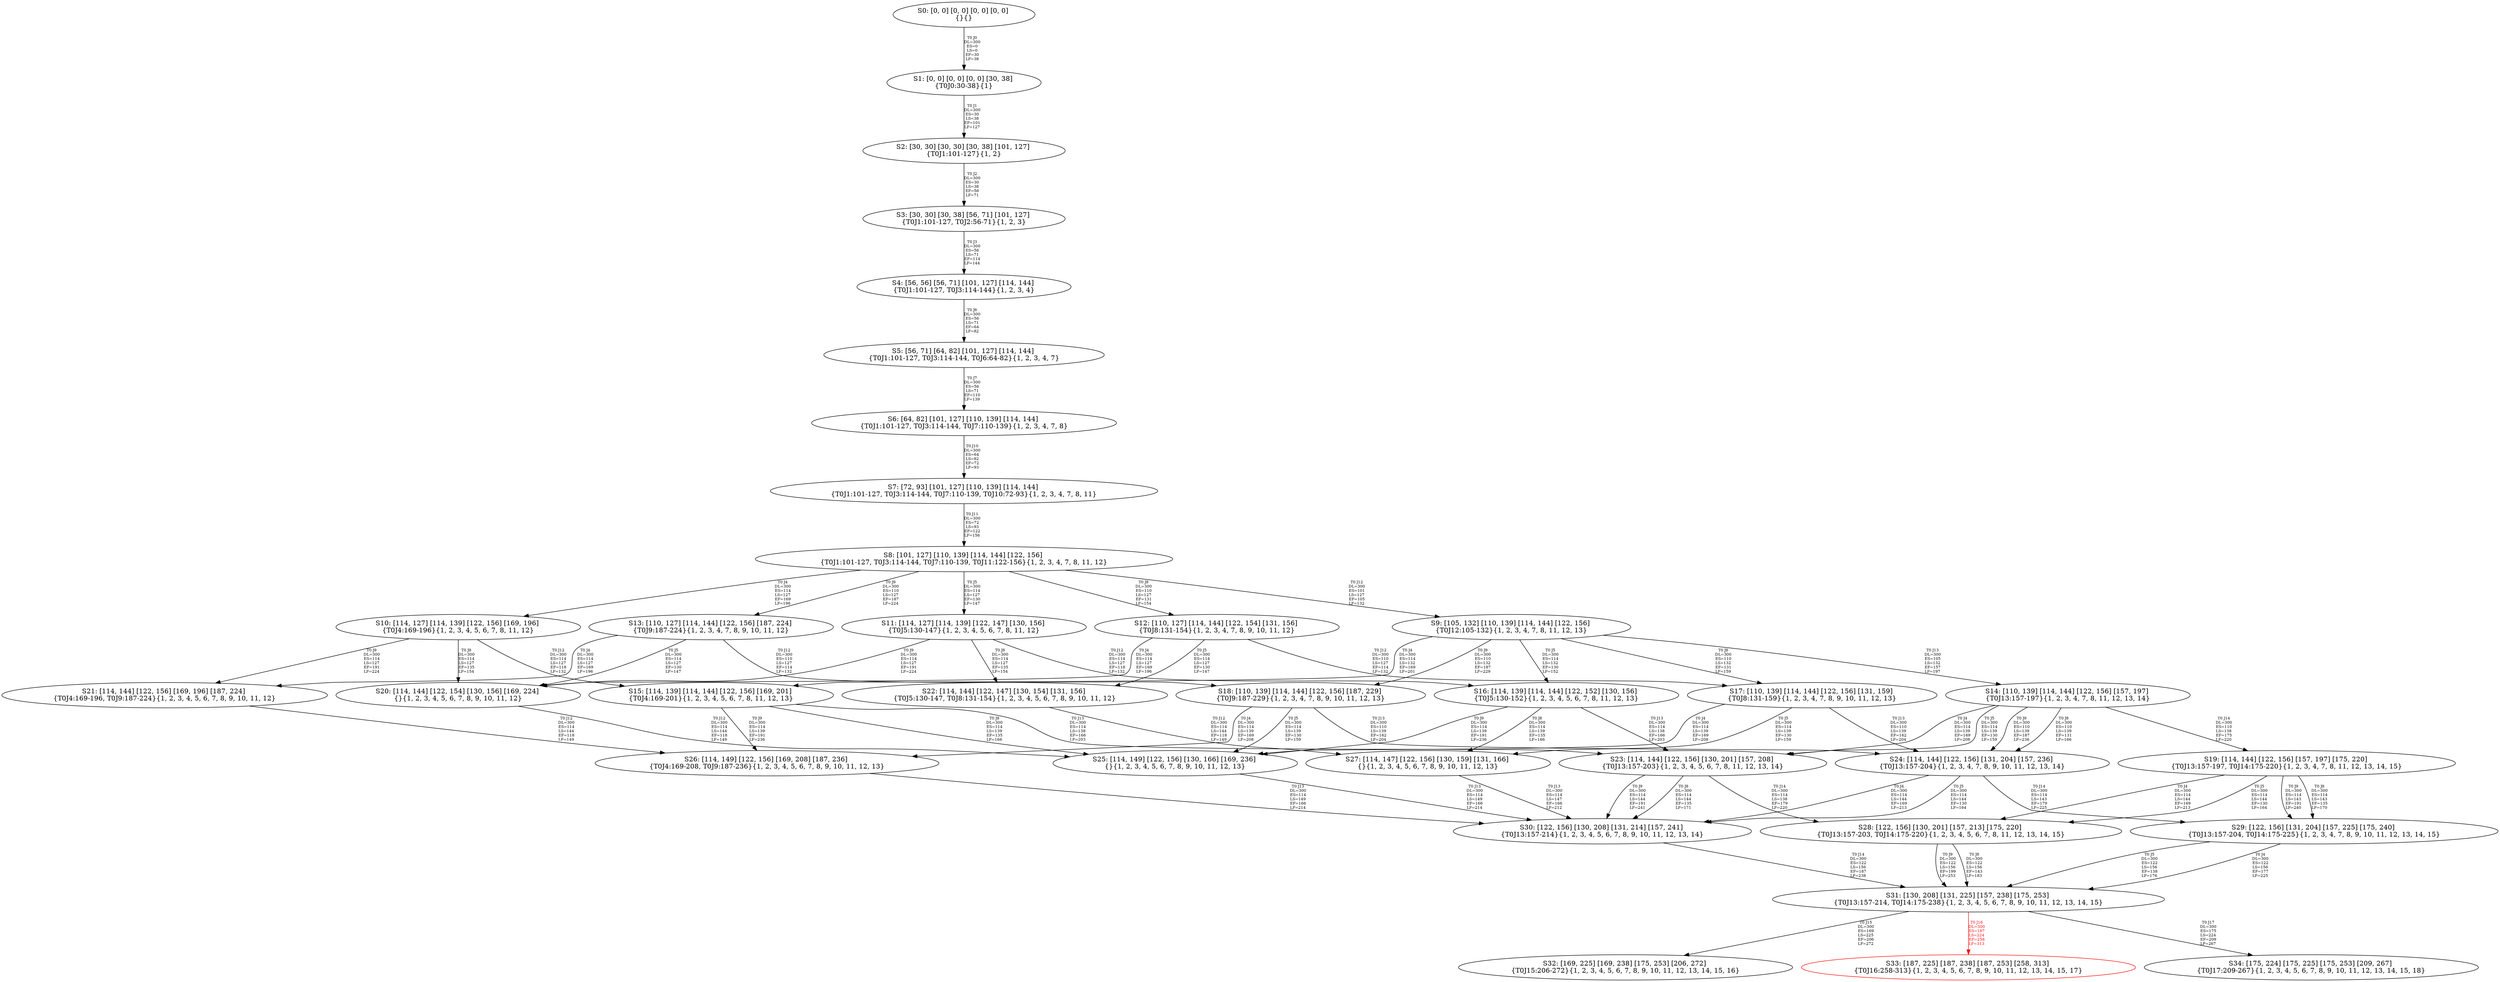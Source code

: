 digraph {
	S0[label="S0: [0, 0] [0, 0] [0, 0] [0, 0] \n{}{}"];
	S1[label="S1: [0, 0] [0, 0] [0, 0] [30, 38] \n{T0J0:30-38}{1}"];
	S2[label="S2: [30, 30] [30, 30] [30, 38] [101, 127] \n{T0J1:101-127}{1, 2}"];
	S3[label="S3: [30, 30] [30, 38] [56, 71] [101, 127] \n{T0J1:101-127, T0J2:56-71}{1, 2, 3}"];
	S4[label="S4: [56, 56] [56, 71] [101, 127] [114, 144] \n{T0J1:101-127, T0J3:114-144}{1, 2, 3, 4}"];
	S5[label="S5: [56, 71] [64, 82] [101, 127] [114, 144] \n{T0J1:101-127, T0J3:114-144, T0J6:64-82}{1, 2, 3, 4, 7}"];
	S6[label="S6: [64, 82] [101, 127] [110, 139] [114, 144] \n{T0J1:101-127, T0J3:114-144, T0J7:110-139}{1, 2, 3, 4, 7, 8}"];
	S7[label="S7: [72, 93] [101, 127] [110, 139] [114, 144] \n{T0J1:101-127, T0J3:114-144, T0J7:110-139, T0J10:72-93}{1, 2, 3, 4, 7, 8, 11}"];
	S8[label="S8: [101, 127] [110, 139] [114, 144] [122, 156] \n{T0J1:101-127, T0J3:114-144, T0J7:110-139, T0J11:122-156}{1, 2, 3, 4, 7, 8, 11, 12}"];
	S9[label="S9: [105, 132] [110, 139] [114, 144] [122, 156] \n{T0J12:105-132}{1, 2, 3, 4, 7, 8, 11, 12, 13}"];
	S10[label="S10: [114, 127] [114, 139] [122, 156] [169, 196] \n{T0J4:169-196}{1, 2, 3, 4, 5, 6, 7, 8, 11, 12}"];
	S11[label="S11: [114, 127] [114, 139] [122, 147] [130, 156] \n{T0J5:130-147}{1, 2, 3, 4, 5, 6, 7, 8, 11, 12}"];
	S12[label="S12: [110, 127] [114, 144] [122, 154] [131, 156] \n{T0J8:131-154}{1, 2, 3, 4, 7, 8, 9, 10, 11, 12}"];
	S13[label="S13: [110, 127] [114, 144] [122, 156] [187, 224] \n{T0J9:187-224}{1, 2, 3, 4, 7, 8, 9, 10, 11, 12}"];
	S14[label="S14: [110, 139] [114, 144] [122, 156] [157, 197] \n{T0J13:157-197}{1, 2, 3, 4, 7, 8, 11, 12, 13, 14}"];
	S15[label="S15: [114, 139] [114, 144] [122, 156] [169, 201] \n{T0J4:169-201}{1, 2, 3, 4, 5, 6, 7, 8, 11, 12, 13}"];
	S16[label="S16: [114, 139] [114, 144] [122, 152] [130, 156] \n{T0J5:130-152}{1, 2, 3, 4, 5, 6, 7, 8, 11, 12, 13}"];
	S17[label="S17: [110, 139] [114, 144] [122, 156] [131, 159] \n{T0J8:131-159}{1, 2, 3, 4, 7, 8, 9, 10, 11, 12, 13}"];
	S18[label="S18: [110, 139] [114, 144] [122, 156] [187, 229] \n{T0J9:187-229}{1, 2, 3, 4, 7, 8, 9, 10, 11, 12, 13}"];
	S19[label="S19: [114, 144] [122, 156] [157, 197] [175, 220] \n{T0J13:157-197, T0J14:175-220}{1, 2, 3, 4, 7, 8, 11, 12, 13, 14, 15}"];
	S20[label="S20: [114, 144] [122, 154] [130, 156] [169, 224] \n{}{1, 2, 3, 4, 5, 6, 7, 8, 9, 10, 11, 12}"];
	S21[label="S21: [114, 144] [122, 156] [169, 196] [187, 224] \n{T0J4:169-196, T0J9:187-224}{1, 2, 3, 4, 5, 6, 7, 8, 9, 10, 11, 12}"];
	S22[label="S22: [114, 144] [122, 147] [130, 154] [131, 156] \n{T0J5:130-147, T0J8:131-154}{1, 2, 3, 4, 5, 6, 7, 8, 9, 10, 11, 12}"];
	S23[label="S23: [114, 144] [122, 156] [130, 201] [157, 208] \n{T0J13:157-203}{1, 2, 3, 4, 5, 6, 7, 8, 11, 12, 13, 14}"];
	S24[label="S24: [114, 144] [122, 156] [131, 204] [157, 236] \n{T0J13:157-204}{1, 2, 3, 4, 7, 8, 9, 10, 11, 12, 13, 14}"];
	S25[label="S25: [114, 149] [122, 156] [130, 166] [169, 236] \n{}{1, 2, 3, 4, 5, 6, 7, 8, 9, 10, 11, 12, 13}"];
	S26[label="S26: [114, 149] [122, 156] [169, 208] [187, 236] \n{T0J4:169-208, T0J9:187-236}{1, 2, 3, 4, 5, 6, 7, 8, 9, 10, 11, 12, 13}"];
	S27[label="S27: [114, 147] [122, 156] [130, 159] [131, 166] \n{}{1, 2, 3, 4, 5, 6, 7, 8, 9, 10, 11, 12, 13}"];
	S28[label="S28: [122, 156] [130, 201] [157, 213] [175, 220] \n{T0J13:157-203, T0J14:175-220}{1, 2, 3, 4, 5, 6, 7, 8, 11, 12, 13, 14, 15}"];
	S29[label="S29: [122, 156] [131, 204] [157, 225] [175, 240] \n{T0J13:157-204, T0J14:175-225}{1, 2, 3, 4, 7, 8, 9, 10, 11, 12, 13, 14, 15}"];
	S30[label="S30: [122, 156] [130, 208] [131, 214] [157, 241] \n{T0J13:157-214}{1, 2, 3, 4, 5, 6, 7, 8, 9, 10, 11, 12, 13, 14}"];
	S31[label="S31: [130, 208] [131, 225] [157, 238] [175, 253] \n{T0J13:157-214, T0J14:175-238}{1, 2, 3, 4, 5, 6, 7, 8, 9, 10, 11, 12, 13, 14, 15}"];
	S32[label="S32: [169, 225] [169, 238] [175, 253] [206, 272] \n{T0J15:206-272}{1, 2, 3, 4, 5, 6, 7, 8, 9, 10, 11, 12, 13, 14, 15, 16}"];
	S33[label="S33: [187, 225] [187, 238] [187, 253] [258, 313] \n{T0J16:258-313}{1, 2, 3, 4, 5, 6, 7, 8, 9, 10, 11, 12, 13, 14, 15, 17}"];
	S34[label="S34: [175, 224] [175, 225] [175, 253] [209, 267] \n{T0J17:209-267}{1, 2, 3, 4, 5, 6, 7, 8, 9, 10, 11, 12, 13, 14, 15, 18}"];
	S0 -> S1[label="T0 J0\nDL=300\nES=0\nLS=0\nEF=30\nLF=38",fontsize=8];
	S1 -> S2[label="T0 J1\nDL=300\nES=30\nLS=38\nEF=101\nLF=127",fontsize=8];
	S2 -> S3[label="T0 J2\nDL=300\nES=30\nLS=38\nEF=56\nLF=71",fontsize=8];
	S3 -> S4[label="T0 J3\nDL=300\nES=56\nLS=71\nEF=114\nLF=144",fontsize=8];
	S4 -> S5[label="T0 J6\nDL=300\nES=56\nLS=71\nEF=64\nLF=82",fontsize=8];
	S5 -> S6[label="T0 J7\nDL=300\nES=56\nLS=71\nEF=110\nLF=139",fontsize=8];
	S6 -> S7[label="T0 J10\nDL=300\nES=64\nLS=82\nEF=72\nLF=93",fontsize=8];
	S7 -> S8[label="T0 J11\nDL=300\nES=72\nLS=93\nEF=122\nLF=156",fontsize=8];
	S8 -> S10[label="T0 J4\nDL=300\nES=114\nLS=127\nEF=169\nLF=196",fontsize=8];
	S8 -> S11[label="T0 J5\nDL=300\nES=114\nLS=127\nEF=130\nLF=147",fontsize=8];
	S8 -> S12[label="T0 J8\nDL=300\nES=110\nLS=127\nEF=131\nLF=154",fontsize=8];
	S8 -> S13[label="T0 J9\nDL=300\nES=110\nLS=127\nEF=187\nLF=224",fontsize=8];
	S8 -> S9[label="T0 J12\nDL=300\nES=101\nLS=127\nEF=105\nLF=132",fontsize=8];
	S9 -> S15[label="T0 J4\nDL=300\nES=114\nLS=132\nEF=169\nLF=201",fontsize=8];
	S9 -> S16[label="T0 J5\nDL=300\nES=114\nLS=132\nEF=130\nLF=152",fontsize=8];
	S9 -> S17[label="T0 J8\nDL=300\nES=110\nLS=132\nEF=131\nLF=159",fontsize=8];
	S9 -> S18[label="T0 J9\nDL=300\nES=110\nLS=132\nEF=187\nLF=229",fontsize=8];
	S9 -> S14[label="T0 J13\nDL=300\nES=105\nLS=132\nEF=157\nLF=197",fontsize=8];
	S10 -> S20[label="T0 J8\nDL=300\nES=114\nLS=127\nEF=135\nLF=154",fontsize=8];
	S10 -> S21[label="T0 J9\nDL=300\nES=114\nLS=127\nEF=191\nLF=224",fontsize=8];
	S10 -> S15[label="T0 J12\nDL=300\nES=114\nLS=127\nEF=118\nLF=132",fontsize=8];
	S11 -> S22[label="T0 J8\nDL=300\nES=114\nLS=127\nEF=135\nLF=154",fontsize=8];
	S11 -> S20[label="T0 J9\nDL=300\nES=114\nLS=127\nEF=191\nLF=224",fontsize=8];
	S11 -> S16[label="T0 J12\nDL=300\nES=114\nLS=127\nEF=118\nLF=132",fontsize=8];
	S12 -> S20[label="T0 J4\nDL=300\nES=114\nLS=127\nEF=169\nLF=196",fontsize=8];
	S12 -> S22[label="T0 J5\nDL=300\nES=114\nLS=127\nEF=130\nLF=147",fontsize=8];
	S12 -> S17[label="T0 J12\nDL=300\nES=110\nLS=127\nEF=114\nLF=132",fontsize=8];
	S13 -> S21[label="T0 J4\nDL=300\nES=114\nLS=127\nEF=169\nLF=196",fontsize=8];
	S13 -> S20[label="T0 J5\nDL=300\nES=114\nLS=127\nEF=130\nLF=147",fontsize=8];
	S13 -> S18[label="T0 J12\nDL=300\nES=110\nLS=127\nEF=114\nLF=132",fontsize=8];
	S14 -> S23[label="T0 J4\nDL=300\nES=114\nLS=139\nEF=169\nLF=208",fontsize=8];
	S14 -> S23[label="T0 J5\nDL=300\nES=114\nLS=139\nEF=130\nLF=159",fontsize=8];
	S14 -> S24[label="T0 J8\nDL=300\nES=110\nLS=139\nEF=131\nLF=166",fontsize=8];
	S14 -> S24[label="T0 J9\nDL=300\nES=110\nLS=139\nEF=187\nLF=236",fontsize=8];
	S14 -> S19[label="T0 J14\nDL=300\nES=110\nLS=138\nEF=175\nLF=220",fontsize=8];
	S15 -> S25[label="T0 J8\nDL=300\nES=114\nLS=139\nEF=135\nLF=166",fontsize=8];
	S15 -> S26[label="T0 J9\nDL=300\nES=114\nLS=139\nEF=191\nLF=236",fontsize=8];
	S15 -> S23[label="T0 J13\nDL=300\nES=114\nLS=138\nEF=166\nLF=203",fontsize=8];
	S16 -> S27[label="T0 J8\nDL=300\nES=114\nLS=139\nEF=135\nLF=166",fontsize=8];
	S16 -> S25[label="T0 J9\nDL=300\nES=114\nLS=139\nEF=191\nLF=236",fontsize=8];
	S16 -> S23[label="T0 J13\nDL=300\nES=114\nLS=138\nEF=166\nLF=203",fontsize=8];
	S17 -> S25[label="T0 J4\nDL=300\nES=114\nLS=139\nEF=169\nLF=208",fontsize=8];
	S17 -> S27[label="T0 J5\nDL=300\nES=114\nLS=139\nEF=130\nLF=159",fontsize=8];
	S17 -> S24[label="T0 J13\nDL=300\nES=110\nLS=139\nEF=162\nLF=204",fontsize=8];
	S18 -> S26[label="T0 J4\nDL=300\nES=114\nLS=139\nEF=169\nLF=208",fontsize=8];
	S18 -> S25[label="T0 J5\nDL=300\nES=114\nLS=139\nEF=130\nLF=159",fontsize=8];
	S18 -> S24[label="T0 J13\nDL=300\nES=110\nLS=139\nEF=162\nLF=204",fontsize=8];
	S19 -> S28[label="T0 J4\nDL=300\nES=114\nLS=144\nEF=169\nLF=213",fontsize=8];
	S19 -> S28[label="T0 J5\nDL=300\nES=114\nLS=144\nEF=130\nLF=164",fontsize=8];
	S19 -> S29[label="T0 J8\nDL=300\nES=114\nLS=143\nEF=135\nLF=170",fontsize=8];
	S19 -> S29[label="T0 J9\nDL=300\nES=114\nLS=143\nEF=191\nLF=240",fontsize=8];
	S20 -> S25[label="T0 J12\nDL=300\nES=114\nLS=144\nEF=118\nLF=149",fontsize=8];
	S21 -> S26[label="T0 J12\nDL=300\nES=114\nLS=144\nEF=118\nLF=149",fontsize=8];
	S22 -> S27[label="T0 J12\nDL=300\nES=114\nLS=144\nEF=118\nLF=149",fontsize=8];
	S23 -> S30[label="T0 J8\nDL=300\nES=114\nLS=144\nEF=135\nLF=171",fontsize=8];
	S23 -> S30[label="T0 J9\nDL=300\nES=114\nLS=144\nEF=191\nLF=241",fontsize=8];
	S23 -> S28[label="T0 J14\nDL=300\nES=114\nLS=138\nEF=179\nLF=220",fontsize=8];
	S24 -> S30[label="T0 J4\nDL=300\nES=114\nLS=144\nEF=169\nLF=213",fontsize=8];
	S24 -> S30[label="T0 J5\nDL=300\nES=114\nLS=144\nEF=130\nLF=164",fontsize=8];
	S24 -> S29[label="T0 J14\nDL=300\nES=114\nLS=143\nEF=179\nLF=225",fontsize=8];
	S25 -> S30[label="T0 J13\nDL=300\nES=114\nLS=149\nEF=166\nLF=214",fontsize=8];
	S26 -> S30[label="T0 J13\nDL=300\nES=114\nLS=149\nEF=166\nLF=214",fontsize=8];
	S27 -> S30[label="T0 J13\nDL=300\nES=114\nLS=147\nEF=166\nLF=212",fontsize=8];
	S28 -> S31[label="T0 J8\nDL=300\nES=122\nLS=156\nEF=143\nLF=183",fontsize=8];
	S28 -> S31[label="T0 J9\nDL=300\nES=122\nLS=156\nEF=199\nLF=253",fontsize=8];
	S29 -> S31[label="T0 J4\nDL=300\nES=122\nLS=156\nEF=177\nLF=225",fontsize=8];
	S29 -> S31[label="T0 J5\nDL=300\nES=122\nLS=156\nEF=138\nLF=176",fontsize=8];
	S30 -> S31[label="T0 J14\nDL=300\nES=122\nLS=156\nEF=187\nLF=238",fontsize=8];
	S31 -> S32[label="T0 J15\nDL=300\nES=169\nLS=225\nEF=206\nLF=272",fontsize=8];
	S31 -> S33[label="T0 J16\nDL=300\nES=187\nLS=224\nEF=258\nLF=313",color=Red,fontcolor=Red,fontsize=8];
S33[color=Red];
	S31 -> S34[label="T0 J17\nDL=300\nES=175\nLS=224\nEF=209\nLF=267",fontsize=8];
}
